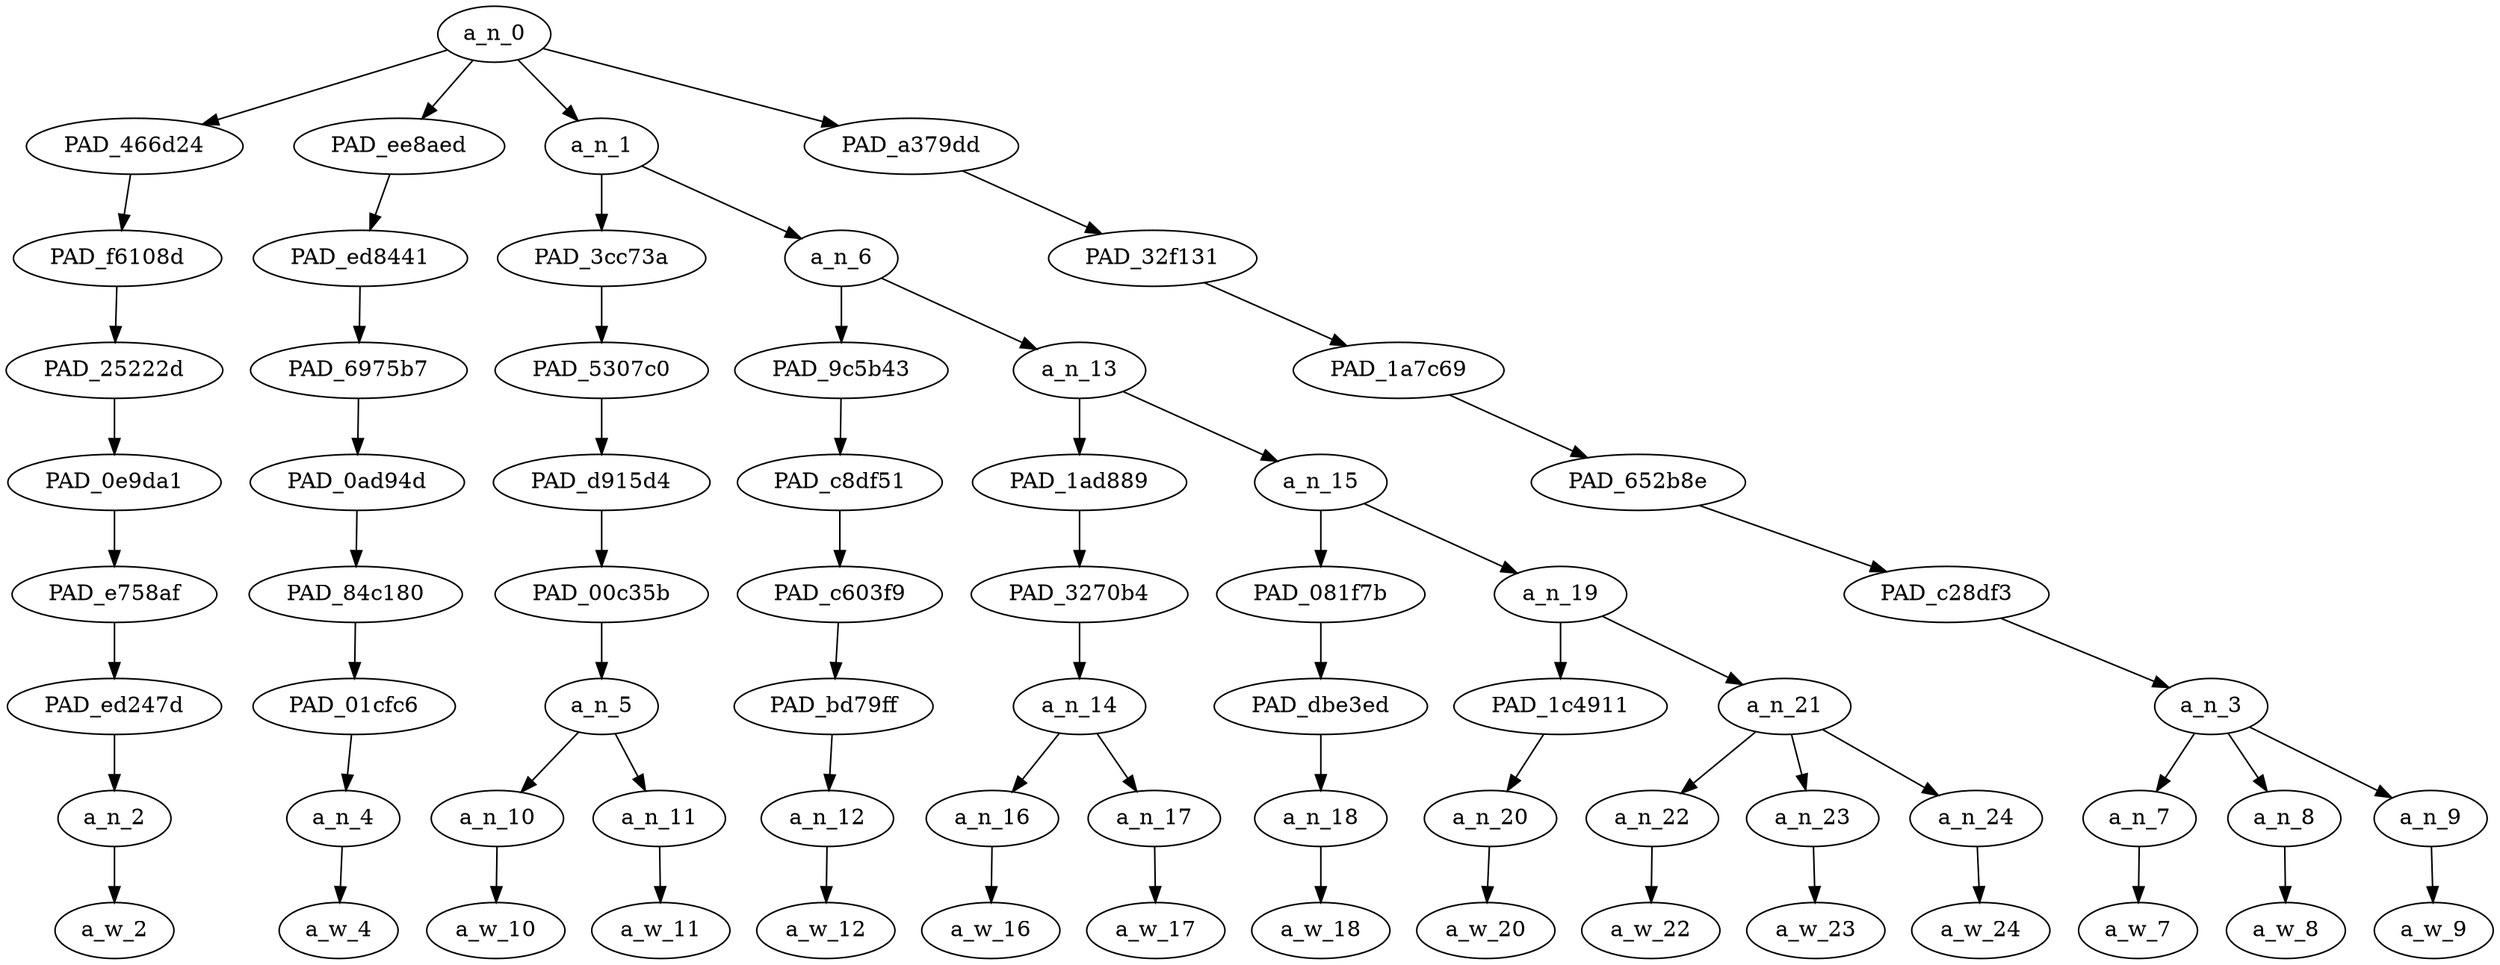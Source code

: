 strict digraph "" {
	a_n_0	[div_dir=-1,
		index=0,
		level=8,
		pos="9.484375,8!",
		text_span="[0, 1, 2, 3, 4, 5, 6, 7, 8, 9, 10, 11, 12, 13, 14]",
		value=1.00000000];
	PAD_466d24	[div_dir=1,
		index=1,
		level=7,
		pos="10.0,7!",
		text_span="[10]",
		value=0.02339437];
	a_n_0 -> PAD_466d24;
	PAD_ee8aed	[div_dir=-1,
		index=3,
		level=7,
		pos="14.0,7!",
		text_span="[14]",
		value=0.03339781];
	a_n_0 -> PAD_ee8aed;
	a_n_1	[div_dir=-1,
		index=0,
		level=7,
		pos="1.9375,7!",
		text_span="[0, 1, 2, 3, 4, 5, 6, 7, 8, 9]",
		value=0.77228163];
	a_n_0 -> a_n_1;
	PAD_a379dd	[div_dir=-1,
		index=2,
		level=7,
		pos="12.0,7!",
		text_span="[11, 12, 13]",
		value=0.17080829];
	a_n_0 -> PAD_a379dd;
	PAD_f6108d	[div_dir=1,
		index=2,
		level=6,
		pos="10.0,6!",
		text_span="[10]",
		value=0.02339437];
	PAD_466d24 -> PAD_f6108d;
	PAD_25222d	[div_dir=1,
		index=3,
		level=5,
		pos="10.0,5!",
		text_span="[10]",
		value=0.02339437];
	PAD_f6108d -> PAD_25222d;
	PAD_0e9da1	[div_dir=1,
		index=4,
		level=4,
		pos="10.0,4!",
		text_span="[10]",
		value=0.02339437];
	PAD_25222d -> PAD_0e9da1;
	PAD_e758af	[div_dir=1,
		index=5,
		level=3,
		pos="10.0,3!",
		text_span="[10]",
		value=0.02339437];
	PAD_0e9da1 -> PAD_e758af;
	PAD_ed247d	[div_dir=1,
		index=6,
		level=2,
		pos="10.0,2!",
		text_span="[10]",
		value=0.02339437];
	PAD_e758af -> PAD_ed247d;
	a_n_2	[div_dir=1,
		index=10,
		level=1,
		pos="10.0,1!",
		text_span="[10]",
		value=0.02339437];
	PAD_ed247d -> a_n_2;
	a_w_2	[div_dir=0,
		index=10,
		level=0,
		pos="10,0!",
		text_span="[10]",
		value=still];
	a_n_2 -> a_w_2;
	PAD_ed8441	[div_dir=-1,
		index=4,
		level=6,
		pos="14.0,6!",
		text_span="[14]",
		value=0.03339781];
	PAD_ee8aed -> PAD_ed8441;
	PAD_6975b7	[div_dir=-1,
		index=5,
		level=5,
		pos="14.0,5!",
		text_span="[14]",
		value=0.03339781];
	PAD_ed8441 -> PAD_6975b7;
	PAD_0ad94d	[div_dir=-1,
		index=6,
		level=4,
		pos="14.0,4!",
		text_span="[14]",
		value=0.03339781];
	PAD_6975b7 -> PAD_0ad94d;
	PAD_84c180	[div_dir=-1,
		index=7,
		level=3,
		pos="14.0,3!",
		text_span="[14]",
		value=0.03339781];
	PAD_0ad94d -> PAD_84c180;
	PAD_01cfc6	[div_dir=-1,
		index=8,
		level=2,
		pos="14.0,2!",
		text_span="[14]",
		value=0.03339781];
	PAD_84c180 -> PAD_01cfc6;
	a_n_4	[div_dir=-1,
		index=14,
		level=1,
		pos="14.0,1!",
		text_span="[14]",
		value=0.03339781];
	PAD_01cfc6 -> a_n_4;
	a_w_4	[div_dir=0,
		index=14,
		level=0,
		pos="14,0!",
		text_span="[14]",
		value=today];
	a_n_4 -> a_w_4;
	PAD_3cc73a	[div_dir=-1,
		index=0,
		level=6,
		pos="0.5,6!",
		text_span="[0, 1]",
		value=0.12042257];
	a_n_1 -> PAD_3cc73a;
	a_n_6	[div_dir=-1,
		index=1,
		level=6,
		pos="3.375,6!",
		text_span="[2, 3, 4, 5, 6, 7, 8, 9]",
		value=0.65173284];
	a_n_1 -> a_n_6;
	PAD_5307c0	[div_dir=-1,
		index=0,
		level=5,
		pos="0.5,5!",
		text_span="[0, 1]",
		value=0.12042257];
	PAD_3cc73a -> PAD_5307c0;
	PAD_d915d4	[div_dir=-1,
		index=0,
		level=4,
		pos="0.5,4!",
		text_span="[0, 1]",
		value=0.12042257];
	PAD_5307c0 -> PAD_d915d4;
	PAD_00c35b	[div_dir=-1,
		index=0,
		level=3,
		pos="0.5,3!",
		text_span="[0, 1]",
		value=0.12042257];
	PAD_d915d4 -> PAD_00c35b;
	a_n_5	[div_dir=-1,
		index=0,
		level=2,
		pos="0.5,2!",
		text_span="[0, 1]",
		value=0.12042257];
	PAD_00c35b -> a_n_5;
	a_n_10	[div_dir=-1,
		index=0,
		level=1,
		pos="0.0,1!",
		text_span="[0]",
		value=0.05826376];
	a_n_5 -> a_n_10;
	a_n_11	[div_dir=-1,
		index=1,
		level=1,
		pos="1.0,1!",
		text_span="[1]",
		value=0.06202444];
	a_n_5 -> a_n_11;
	a_w_10	[div_dir=0,
		index=0,
		level=0,
		pos="0,0!",
		text_span="[0]",
		value=hillary];
	a_n_10 -> a_w_10;
	a_w_11	[div_dir=0,
		index=1,
		level=0,
		pos="1,0!",
		text_span="[1]",
		value=clinton];
	a_n_11 -> a_w_11;
	PAD_9c5b43	[div_dir=-1,
		index=1,
		level=5,
		pos="2.0,5!",
		text_span="[2]",
		value=0.06316029];
	a_n_6 -> PAD_9c5b43;
	a_n_13	[div_dir=-1,
		index=2,
		level=5,
		pos="4.75,5!",
		text_span="[3, 4, 5, 6, 7, 8, 9]",
		value=0.58849620];
	a_n_6 -> a_n_13;
	PAD_c8df51	[div_dir=-1,
		index=1,
		level=4,
		pos="2.0,4!",
		text_span="[2]",
		value=0.06316029];
	PAD_9c5b43 -> PAD_c8df51;
	PAD_c603f9	[div_dir=-1,
		index=1,
		level=3,
		pos="2.0,3!",
		text_span="[2]",
		value=0.06316029];
	PAD_c8df51 -> PAD_c603f9;
	PAD_bd79ff	[div_dir=-1,
		index=1,
		level=2,
		pos="2.0,2!",
		text_span="[2]",
		value=0.06316029];
	PAD_c603f9 -> PAD_bd79ff;
	a_n_12	[div_dir=-1,
		index=2,
		level=1,
		pos="2.0,1!",
		text_span="[2]",
		value=0.06316029];
	PAD_bd79ff -> a_n_12;
	a_w_12	[div_dir=0,
		index=2,
		level=0,
		pos="2,0!",
		text_span="[2]",
		value=with];
	a_n_12 -> a_w_12;
	PAD_1ad889	[div_dir=1,
		index=2,
		level=4,
		pos="3.5,4!",
		text_span="[3, 4]",
		value=0.42617967];
	a_n_13 -> PAD_1ad889;
	a_n_15	[div_dir=-1,
		index=3,
		level=4,
		pos="6.0,4!",
		text_span="[5, 6, 7, 8, 9]",
		value=0.16230348];
	a_n_13 -> a_n_15;
	PAD_3270b4	[div_dir=1,
		index=2,
		level=3,
		pos="3.5,3!",
		text_span="[3, 4]",
		value=0.42617967];
	PAD_1ad889 -> PAD_3270b4;
	a_n_14	[div_dir=1,
		index=2,
		level=2,
		pos="3.5,2!",
		text_span="[3, 4]",
		value=0.42617967];
	PAD_3270b4 -> a_n_14;
	a_n_16	[div_dir=-1,
		index=3,
		level=1,
		pos="3.0,1!",
		text_span="[3]",
		value=0.24090823];
	a_n_14 -> a_n_16;
	a_n_17	[div_dir=1,
		index=4,
		level=1,
		pos="4.0,1!",
		text_span="[4]",
		value=0.18525591];
	a_n_14 -> a_n_17;
	a_w_16	[div_dir=0,
		index=3,
		level=0,
		pos="3,0!",
		text_span="[3]",
		value=dyke];
	a_n_16 -> a_w_16;
	a_w_17	[div_dir=0,
		index=4,
		level=0,
		pos="4,0!",
		text_span="[4]",
		value=roomie];
	a_n_17 -> a_w_17;
	PAD_081f7b	[div_dir=-1,
		index=3,
		level=3,
		pos="5.0,3!",
		text_span="[5]",
		value=0.03845421];
	a_n_15 -> PAD_081f7b;
	a_n_19	[div_dir=-1,
		index=4,
		level=3,
		pos="7.0,3!",
		text_span="[6, 7, 8, 9]",
		value=0.12381854];
	a_n_15 -> a_n_19;
	PAD_dbe3ed	[div_dir=-1,
		index=3,
		level=2,
		pos="5.0,2!",
		text_span="[5]",
		value=0.03845421];
	PAD_081f7b -> PAD_dbe3ed;
	a_n_18	[div_dir=-1,
		index=5,
		level=1,
		pos="5.0,1!",
		text_span="[5]",
		value=0.03845421];
	PAD_dbe3ed -> a_n_18;
	a_w_18	[div_dir=0,
		index=5,
		level=0,
		pos="5,0!",
		text_span="[5]",
		value=back];
	a_n_18 -> a_w_18;
	PAD_1c4911	[div_dir=-1,
		index=4,
		level=2,
		pos="6.0,2!",
		text_span="[6]",
		value=0.02443420];
	a_n_19 -> PAD_1c4911;
	a_n_21	[div_dir=-1,
		index=5,
		level=2,
		pos="8.0,2!",
		text_span="[7, 8, 9]",
		value=0.09935338];
	a_n_19 -> a_n_21;
	a_n_20	[div_dir=-1,
		index=6,
		level=1,
		pos="6.0,1!",
		text_span="[6]",
		value=0.02443420];
	PAD_1c4911 -> a_n_20;
	a_w_20	[div_dir=0,
		index=6,
		level=0,
		pos="6,0!",
		text_span="[6]",
		value=in];
	a_n_20 -> a_w_20;
	a_n_22	[div_dir=-1,
		index=7,
		level=1,
		pos="7.0,1!",
		text_span="[7]",
		value=0.02397980];
	a_n_21 -> a_n_22;
	a_n_23	[div_dir=1,
		index=8,
		level=1,
		pos="8.0,1!",
		text_span="[8]",
		value=0.03477105];
	a_n_21 -> a_n_23;
	a_n_24	[div_dir=-1,
		index=9,
		level=1,
		pos="9.0,1!",
		text_span="[9]",
		value=0.04057053];
	a_n_21 -> a_n_24;
	a_w_22	[div_dir=0,
		index=7,
		level=0,
		pos="7,0!",
		text_span="[7]",
		value=the];
	a_n_22 -> a_w_22;
	a_w_23	[div_dir=0,
		index=8,
		level=0,
		pos="8,0!",
		text_span="[8]",
		value=latter];
	a_n_23 -> a_w_23;
	a_w_24	[div_dir=0,
		index=9,
		level=0,
		pos="9,0!",
		text_span="[9]",
		value="<number>"];
	a_n_24 -> a_w_24;
	PAD_32f131	[div_dir=-1,
		index=3,
		level=6,
		pos="12.0,6!",
		text_span="[11, 12, 13]",
		value=0.17080829];
	PAD_a379dd -> PAD_32f131;
	PAD_1a7c69	[div_dir=-1,
		index=4,
		level=5,
		pos="12.0,5!",
		text_span="[11, 12, 13]",
		value=0.17080829];
	PAD_32f131 -> PAD_1a7c69;
	PAD_652b8e	[div_dir=-1,
		index=5,
		level=4,
		pos="12.0,4!",
		text_span="[11, 12, 13]",
		value=0.17080829];
	PAD_1a7c69 -> PAD_652b8e;
	PAD_c28df3	[div_dir=-1,
		index=6,
		level=3,
		pos="12.0,3!",
		text_span="[11, 12, 13]",
		value=0.17080829];
	PAD_652b8e -> PAD_c28df3;
	a_n_3	[div_dir=-1,
		index=7,
		level=2,
		pos="12.0,2!",
		text_span="[11, 12, 13]",
		value=0.17080829];
	PAD_c28df3 -> a_n_3;
	a_n_7	[div_dir=1,
		index=11,
		level=1,
		pos="11.0,1!",
		text_span="[11]",
		value=0.02902912];
	a_n_3 -> a_n_7;
	a_n_8	[div_dir=1,
		index=12,
		level=1,
		pos="12.0,1!",
		text_span="[12]",
		value=0.06775187];
	a_n_3 -> a_n_8;
	a_n_9	[div_dir=-1,
		index=13,
		level=1,
		pos="13.0,1!",
		text_span="[13]",
		value=0.07399705];
	a_n_3 -> a_n_9;
	a_w_7	[div_dir=0,
		index=11,
		level=0,
		pos="11,0!",
		text_span="[11]",
		value=a];
	a_n_7 -> a_w_7;
	a_w_8	[div_dir=0,
		index=12,
		level=0,
		pos="12,0!",
		text_span="[12]",
		value=rotten];
	a_n_8 -> a_w_8;
	a_w_9	[div_dir=0,
		index=13,
		level=0,
		pos="13,0!",
		text_span="[13]",
		value=bitch];
	a_n_9 -> a_w_9;
}
